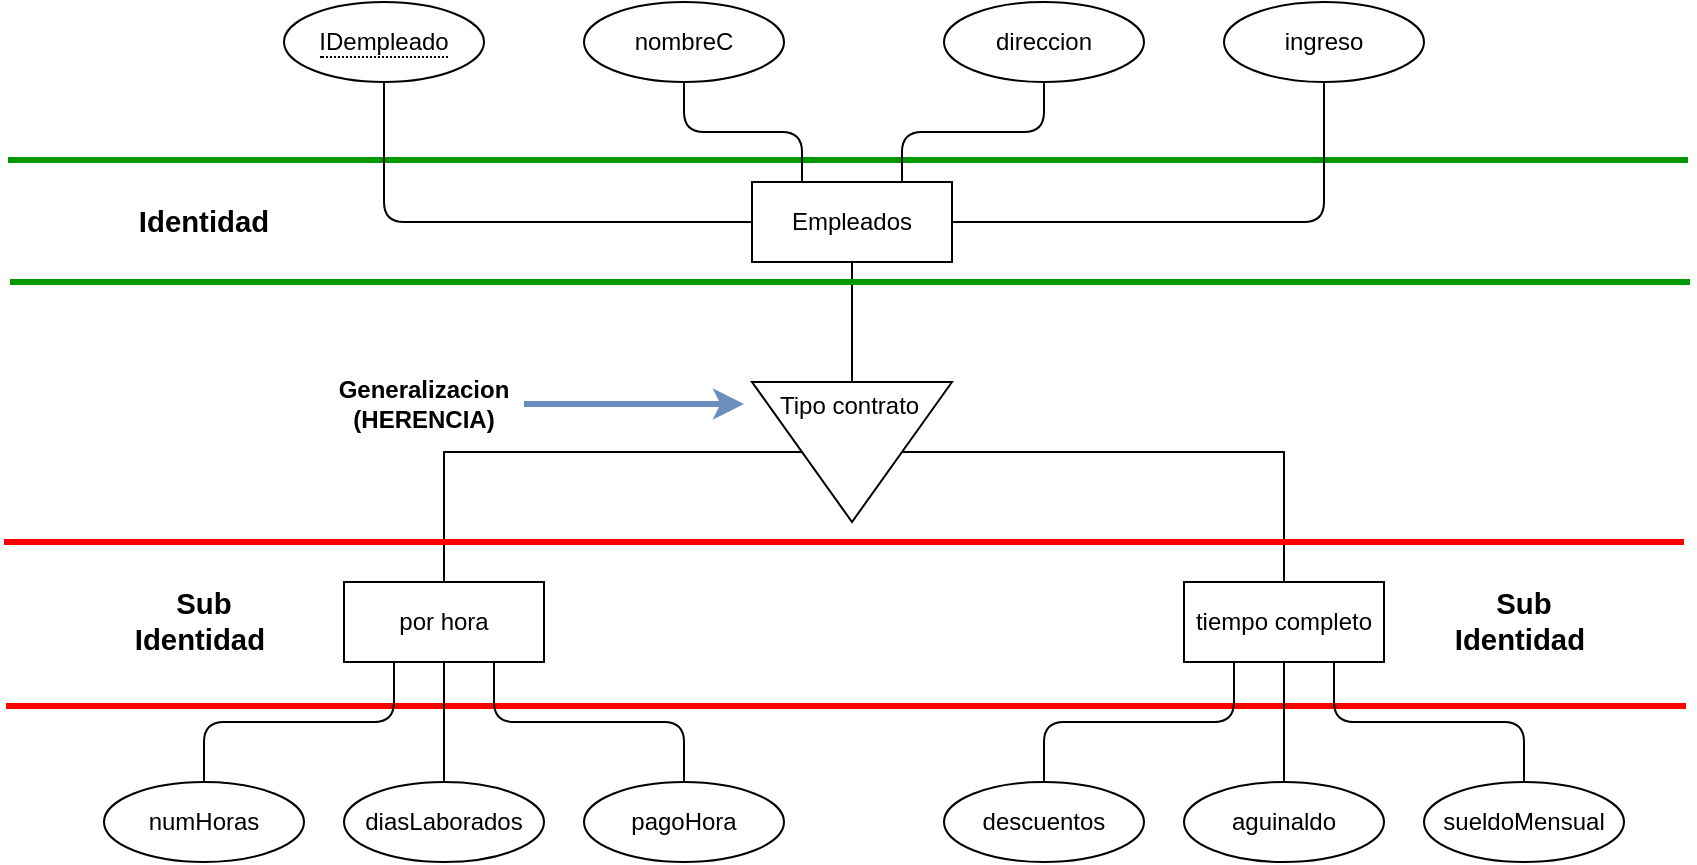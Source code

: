 <mxfile version="20.4.0" type="github">
  <diagram id="vJAraZFF68V8h8IMcfnL" name="Página-1">
    <mxGraphModel dx="1695" dy="492" grid="1" gridSize="10" guides="1" tooltips="1" connect="1" arrows="1" fold="1" page="1" pageScale="1" pageWidth="827" pageHeight="1169" math="0" shadow="0">
      <root>
        <mxCell id="0" />
        <mxCell id="1" parent="0" />
        <object label="" tipo_pagos="" id="a2c6v_hwZqpkNo-zzcoa-1">
          <mxCell style="verticalLabelPosition=bottom;verticalAlign=top;html=1;shape=mxgraph.basic.acute_triangle;dx=0.5;rotation=-180;" parent="1" vertex="1">
            <mxGeometry x="364" y="510" width="100" height="70" as="geometry" />
          </mxCell>
        </object>
        <mxCell id="a2c6v_hwZqpkNo-zzcoa-2" value="Empleados" style="whiteSpace=wrap;html=1;align=center;" parent="1" vertex="1">
          <mxGeometry x="364" y="410" width="100" height="40" as="geometry" />
        </mxCell>
        <mxCell id="a2c6v_hwZqpkNo-zzcoa-3" value="por hora" style="whiteSpace=wrap;html=1;align=center;" parent="1" vertex="1">
          <mxGeometry x="160" y="610" width="100" height="40" as="geometry" />
        </mxCell>
        <mxCell id="a2c6v_hwZqpkNo-zzcoa-14" value="&lt;span style=&quot;border-bottom: 1px dotted&quot;&gt;IDempleado&lt;/span&gt;" style="ellipse;whiteSpace=wrap;html=1;align=center;" parent="1" vertex="1">
          <mxGeometry x="130" y="320" width="100" height="40" as="geometry" />
        </mxCell>
        <mxCell id="a2c6v_hwZqpkNo-zzcoa-17" value="numHoras" style="ellipse;whiteSpace=wrap;html=1;align=center;" parent="1" vertex="1">
          <mxGeometry x="40" y="710" width="100" height="40" as="geometry" />
        </mxCell>
        <mxCell id="a2c6v_hwZqpkNo-zzcoa-23" value="" style="endArrow=none;html=1;rounded=0;strokeColor=default;exitX=0.5;exitY=1;exitDx=0;exitDy=0;entryX=0.5;entryY=1;entryDx=0;entryDy=0;entryPerimeter=0;edgeStyle=orthogonalEdgeStyle;" parent="1" source="a2c6v_hwZqpkNo-zzcoa-2" target="a2c6v_hwZqpkNo-zzcoa-1" edge="1">
          <mxGeometry relative="1" as="geometry">
            <mxPoint x="340" y="520" as="sourcePoint" />
            <mxPoint x="500" y="520" as="targetPoint" />
          </mxGeometry>
        </mxCell>
        <mxCell id="a2c6v_hwZqpkNo-zzcoa-24" value="" style="endArrow=none;html=1;rounded=0;strokeColor=default;entryX=0;entryY=0;entryDx=75;entryDy=35;entryPerimeter=0;edgeStyle=orthogonalEdgeStyle;exitX=0.5;exitY=0;exitDx=0;exitDy=0;" parent="1" source="a2c6v_hwZqpkNo-zzcoa-3" target="a2c6v_hwZqpkNo-zzcoa-1" edge="1">
          <mxGeometry relative="1" as="geometry">
            <mxPoint x="210" y="530" as="sourcePoint" />
            <mxPoint x="424" y="520" as="targetPoint" />
            <Array as="points">
              <mxPoint x="210" y="545" />
            </Array>
          </mxGeometry>
        </mxCell>
        <mxCell id="a2c6v_hwZqpkNo-zzcoa-25" value="" style="endArrow=none;html=1;rounded=0;strokeColor=default;entryX=0;entryY=0;entryDx=25;entryDy=35;entryPerimeter=0;edgeStyle=orthogonalEdgeStyle;exitX=0.5;exitY=0;exitDx=0;exitDy=0;" parent="1" target="a2c6v_hwZqpkNo-zzcoa-1" edge="1">
          <mxGeometry relative="1" as="geometry">
            <mxPoint x="630" y="610" as="sourcePoint" />
            <mxPoint x="809" y="545" as="targetPoint" />
            <Array as="points">
              <mxPoint x="630" y="545" />
            </Array>
          </mxGeometry>
        </mxCell>
        <mxCell id="a2c6v_hwZqpkNo-zzcoa-27" value="Tipo contrato" style="text;strokeColor=none;fillColor=none;align=left;verticalAlign=middle;spacingLeft=4;spacingRight=4;overflow=hidden;points=[[0,0.5],[1,0.5]];portConstraint=eastwest;rotatable=0;" parent="1" vertex="1">
          <mxGeometry x="372" y="496" width="80" height="50" as="geometry" />
        </mxCell>
        <mxCell id="a2c6v_hwZqpkNo-zzcoa-29" value="&lt;b&gt;&lt;span style=&quot;font-size:11.0pt;&lt;br/&gt;line-height:107%;font-family:&amp;quot;Calibri&amp;quot;,sans-serif;mso-ascii-theme-font:minor-latin;&lt;br/&gt;mso-fareast-font-family:Calibri;mso-fareast-theme-font:minor-latin;mso-hansi-theme-font:&lt;br/&gt;minor-latin;mso-bidi-font-family:&amp;quot;Times New Roman&amp;quot;;mso-bidi-theme-font:minor-bidi;&lt;br/&gt;mso-ansi-language:ES-SV;mso-fareast-language:EN-US;mso-bidi-language:AR-SA&quot; lang=&quot;ES-SV&quot;&gt;&amp;nbsp;Identidad&amp;nbsp;&lt;/span&gt;&lt;/b&gt;" style="text;html=1;strokeColor=none;fillColor=none;align=center;verticalAlign=middle;whiteSpace=wrap;rounded=0;" parent="1" vertex="1">
          <mxGeometry x="60" y="415" width="60" height="30" as="geometry" />
        </mxCell>
        <mxCell id="a2c6v_hwZqpkNo-zzcoa-30" value="&lt;b&gt;&lt;span style=&quot;font-size:11.0pt;&lt;br/&gt;line-height:107%;font-family:&amp;quot;Calibri&amp;quot;,sans-serif;mso-ascii-theme-font:minor-latin;&lt;br/&gt;mso-fareast-font-family:Calibri;mso-fareast-theme-font:minor-latin;mso-hansi-theme-font:&lt;br/&gt;minor-latin;mso-bidi-font-family:&amp;quot;Times New Roman&amp;quot;;mso-bidi-theme-font:minor-bidi;&lt;br/&gt;mso-ansi-language:ES-SV;mso-fareast-language:EN-US;mso-bidi-language:AR-SA&quot; lang=&quot;ES-SV&quot;&gt;Sub&lt;br/&gt;Identidad&amp;nbsp;&lt;/span&gt;&lt;/b&gt;" style="text;html=1;strokeColor=none;fillColor=none;align=center;verticalAlign=middle;whiteSpace=wrap;rounded=0;" parent="1" vertex="1">
          <mxGeometry x="60" y="615" width="60" height="30" as="geometry" />
        </mxCell>
        <mxCell id="a2c6v_hwZqpkNo-zzcoa-31" value="&lt;b&gt;&lt;span style=&quot;font-size:11.0pt;&lt;br/&gt;line-height:107%;font-family:&amp;quot;Calibri&amp;quot;,sans-serif;mso-ascii-theme-font:minor-latin;&lt;br/&gt;mso-fareast-font-family:Calibri;mso-fareast-theme-font:minor-latin;mso-hansi-theme-font:&lt;br/&gt;minor-latin;mso-bidi-font-family:&amp;quot;Times New Roman&amp;quot;;mso-bidi-theme-font:minor-bidi;&lt;br/&gt;mso-ansi-language:ES-SV;mso-fareast-language:EN-US;mso-bidi-language:AR-SA&quot; lang=&quot;ES-SV&quot;&gt;Sub&lt;br/&gt;Identidad&amp;nbsp;&lt;/span&gt;&lt;/b&gt;" style="text;html=1;strokeColor=none;fillColor=none;align=center;verticalAlign=middle;whiteSpace=wrap;rounded=0;" parent="1" vertex="1">
          <mxGeometry x="720" y="615" width="60" height="30" as="geometry" />
        </mxCell>
        <mxCell id="a2c6v_hwZqpkNo-zzcoa-33" value="" style="endArrow=none;html=1;rounded=1;strokeColor=#FF0000;jumpSize=6;strokeWidth=3;" parent="1" edge="1">
          <mxGeometry width="50" height="50" relative="1" as="geometry">
            <mxPoint x="-10" y="590" as="sourcePoint" />
            <mxPoint x="830" y="590" as="targetPoint" />
          </mxGeometry>
        </mxCell>
        <mxCell id="a2c6v_hwZqpkNo-zzcoa-34" value="" style="endArrow=none;html=1;rounded=1;strokeColor=#FF0000;jumpSize=6;strokeWidth=3;" parent="1" edge="1">
          <mxGeometry width="50" height="50" relative="1" as="geometry">
            <mxPoint x="-9" y="672" as="sourcePoint" />
            <mxPoint x="831" y="672" as="targetPoint" />
          </mxGeometry>
        </mxCell>
        <mxCell id="a2c6v_hwZqpkNo-zzcoa-35" value="" style="endArrow=none;html=1;rounded=1;strokeColor=#009900;jumpSize=6;strokeWidth=3;" parent="1" edge="1">
          <mxGeometry width="50" height="50" relative="1" as="geometry">
            <mxPoint x="-8" y="399" as="sourcePoint" />
            <mxPoint x="832" y="399" as="targetPoint" />
          </mxGeometry>
        </mxCell>
        <mxCell id="a2c6v_hwZqpkNo-zzcoa-36" value="" style="endArrow=none;html=1;rounded=1;strokeColor=#009900;jumpSize=6;strokeWidth=3;" parent="1" edge="1">
          <mxGeometry width="50" height="50" relative="1" as="geometry">
            <mxPoint x="-7" y="460" as="sourcePoint" />
            <mxPoint x="833" y="460" as="targetPoint" />
          </mxGeometry>
        </mxCell>
        <mxCell id="a2c6v_hwZqpkNo-zzcoa-39" style="edgeStyle=orthogonalEdgeStyle;rounded=1;jumpSize=6;orthogonalLoop=1;jettySize=auto;html=1;strokeColor=#6c8ebf;strokeWidth=3;fillColor=#dae8fc;" parent="1" edge="1">
          <mxGeometry relative="1" as="geometry">
            <mxPoint x="360" y="521" as="targetPoint" />
            <mxPoint x="250" y="521" as="sourcePoint" />
          </mxGeometry>
        </mxCell>
        <mxCell id="a2c6v_hwZqpkNo-zzcoa-37" value="&lt;b&gt;&lt;span lang=&quot;ES-SV&quot;&gt;Generalizacion&lt;br&gt;(HERENCIA)&lt;br&gt;&lt;/span&gt;&lt;/b&gt;" style="text;html=1;strokeColor=none;fillColor=none;align=center;verticalAlign=middle;whiteSpace=wrap;rounded=0;" parent="1" vertex="1">
          <mxGeometry x="170" y="506" width="60" height="30" as="geometry" />
        </mxCell>
        <mxCell id="a2c6v_hwZqpkNo-zzcoa-41" value="" style="endArrow=none;html=1;rounded=1;strokeColor=default;strokeWidth=1;jumpSize=6;exitX=0.5;exitY=0;exitDx=0;exitDy=0;entryX=0.25;entryY=1;entryDx=0;entryDy=0;edgeStyle=orthogonalEdgeStyle;" parent="1" source="a2c6v_hwZqpkNo-zzcoa-17" target="a2c6v_hwZqpkNo-zzcoa-3" edge="1">
          <mxGeometry width="50" height="50" relative="1" as="geometry">
            <mxPoint x="350" y="500" as="sourcePoint" />
            <mxPoint x="400" y="450" as="targetPoint" />
          </mxGeometry>
        </mxCell>
        <mxCell id="a2c6v_hwZqpkNo-zzcoa-42" value="" style="endArrow=none;html=1;rounded=1;strokeColor=default;strokeWidth=1;jumpSize=6;exitX=0.5;exitY=0;exitDx=0;exitDy=0;entryX=0.5;entryY=1;entryDx=0;entryDy=0;" parent="1" target="a2c6v_hwZqpkNo-zzcoa-3" edge="1">
          <mxGeometry width="50" height="50" relative="1" as="geometry">
            <mxPoint x="210" y="710" as="sourcePoint" />
            <mxPoint x="215" y="650" as="targetPoint" />
          </mxGeometry>
        </mxCell>
        <mxCell id="a2c6v_hwZqpkNo-zzcoa-43" value="" style="endArrow=none;html=1;rounded=1;strokeColor=default;strokeWidth=1;jumpSize=6;exitX=0.5;exitY=0;exitDx=0;exitDy=0;entryX=0.75;entryY=1;entryDx=0;entryDy=0;edgeStyle=orthogonalEdgeStyle;" parent="1" target="a2c6v_hwZqpkNo-zzcoa-3" edge="1">
          <mxGeometry width="50" height="50" relative="1" as="geometry">
            <mxPoint x="330" y="710" as="sourcePoint" />
            <mxPoint x="225" y="660" as="targetPoint" />
            <Array as="points">
              <mxPoint x="330" y="680" />
              <mxPoint x="235" y="680" />
            </Array>
          </mxGeometry>
        </mxCell>
        <mxCell id="a2c6v_hwZqpkNo-zzcoa-44" value="tiempo completo" style="whiteSpace=wrap;html=1;align=center;" parent="1" vertex="1">
          <mxGeometry x="580" y="610" width="100" height="40" as="geometry" />
        </mxCell>
        <mxCell id="a2c6v_hwZqpkNo-zzcoa-48" value="" style="endArrow=none;html=1;rounded=1;strokeColor=default;strokeWidth=1;jumpSize=6;exitX=0.5;exitY=0;exitDx=0;exitDy=0;entryX=0.25;entryY=1;entryDx=0;entryDy=0;edgeStyle=orthogonalEdgeStyle;" parent="1" target="a2c6v_hwZqpkNo-zzcoa-44" edge="1">
          <mxGeometry width="50" height="50" relative="1" as="geometry">
            <mxPoint x="510" y="710" as="sourcePoint" />
            <mxPoint x="820" y="450" as="targetPoint" />
            <Array as="points">
              <mxPoint x="510" y="680" />
              <mxPoint x="605" y="680" />
            </Array>
          </mxGeometry>
        </mxCell>
        <mxCell id="a2c6v_hwZqpkNo-zzcoa-49" value="" style="endArrow=none;html=1;rounded=1;strokeColor=default;strokeWidth=1;jumpSize=6;exitX=0.5;exitY=0;exitDx=0;exitDy=0;entryX=0.5;entryY=1;entryDx=0;entryDy=0;" parent="1" target="a2c6v_hwZqpkNo-zzcoa-44" edge="1">
          <mxGeometry width="50" height="50" relative="1" as="geometry">
            <mxPoint x="630" y="710" as="sourcePoint" />
            <mxPoint x="635" y="650" as="targetPoint" />
          </mxGeometry>
        </mxCell>
        <mxCell id="a2c6v_hwZqpkNo-zzcoa-50" value="" style="endArrow=none;html=1;rounded=1;strokeColor=default;strokeWidth=1;jumpSize=6;exitX=0.5;exitY=0;exitDx=0;exitDy=0;entryX=0.75;entryY=1;entryDx=0;entryDy=0;edgeStyle=orthogonalEdgeStyle;" parent="1" target="a2c6v_hwZqpkNo-zzcoa-44" edge="1">
          <mxGeometry width="50" height="50" relative="1" as="geometry">
            <mxPoint x="750" y="710" as="sourcePoint" />
            <mxPoint x="645" y="660" as="targetPoint" />
            <Array as="points">
              <mxPoint x="750" y="680" />
              <mxPoint x="655" y="680" />
            </Array>
          </mxGeometry>
        </mxCell>
        <mxCell id="a2c6v_hwZqpkNo-zzcoa-51" value="diasLaborados" style="ellipse;whiteSpace=wrap;html=1;align=center;" parent="1" vertex="1">
          <mxGeometry x="160" y="710" width="100" height="40" as="geometry" />
        </mxCell>
        <mxCell id="a2c6v_hwZqpkNo-zzcoa-52" value="pagoHora" style="ellipse;whiteSpace=wrap;html=1;align=center;" parent="1" vertex="1">
          <mxGeometry x="280" y="710" width="100" height="40" as="geometry" />
        </mxCell>
        <mxCell id="a2c6v_hwZqpkNo-zzcoa-53" value="descuentos" style="ellipse;whiteSpace=wrap;html=1;align=center;" parent="1" vertex="1">
          <mxGeometry x="460" y="710" width="100" height="40" as="geometry" />
        </mxCell>
        <mxCell id="a2c6v_hwZqpkNo-zzcoa-54" value="aguinaldo" style="ellipse;whiteSpace=wrap;html=1;align=center;" parent="1" vertex="1">
          <mxGeometry x="580" y="710" width="100" height="40" as="geometry" />
        </mxCell>
        <mxCell id="a2c6v_hwZqpkNo-zzcoa-55" value="sueldoMensual" style="ellipse;whiteSpace=wrap;html=1;align=center;" parent="1" vertex="1">
          <mxGeometry x="700" y="710" width="100" height="40" as="geometry" />
        </mxCell>
        <mxCell id="a2c6v_hwZqpkNo-zzcoa-56" value="nombreC" style="ellipse;whiteSpace=wrap;html=1;align=center;" parent="1" vertex="1">
          <mxGeometry x="280" y="320" width="100" height="40" as="geometry" />
        </mxCell>
        <mxCell id="a2c6v_hwZqpkNo-zzcoa-57" value="direccion" style="ellipse;whiteSpace=wrap;html=1;align=center;" parent="1" vertex="1">
          <mxGeometry x="460" y="320" width="100" height="40" as="geometry" />
        </mxCell>
        <mxCell id="a2c6v_hwZqpkNo-zzcoa-58" value="ingreso" style="ellipse;whiteSpace=wrap;html=1;align=center;" parent="1" vertex="1">
          <mxGeometry x="600" y="320" width="100" height="40" as="geometry" />
        </mxCell>
        <mxCell id="a2c6v_hwZqpkNo-zzcoa-59" value="" style="endArrow=none;html=1;rounded=1;strokeColor=default;strokeWidth=1;jumpSize=6;exitX=0.5;exitY=1;exitDx=0;exitDy=0;entryX=0;entryY=0.5;entryDx=0;entryDy=0;edgeStyle=orthogonalEdgeStyle;" parent="1" source="a2c6v_hwZqpkNo-zzcoa-14" target="a2c6v_hwZqpkNo-zzcoa-2" edge="1">
          <mxGeometry relative="1" as="geometry">
            <mxPoint x="300" y="580" as="sourcePoint" />
            <mxPoint x="460" y="580" as="targetPoint" />
            <Array as="points">
              <mxPoint x="180" y="430" />
            </Array>
          </mxGeometry>
        </mxCell>
        <mxCell id="a2c6v_hwZqpkNo-zzcoa-61" value="" style="endArrow=none;html=1;rounded=1;strokeColor=default;strokeWidth=1;jumpSize=6;exitX=0.5;exitY=1;exitDx=0;exitDy=0;entryX=0.25;entryY=0;entryDx=0;entryDy=0;edgeStyle=orthogonalEdgeStyle;" parent="1" source="a2c6v_hwZqpkNo-zzcoa-56" target="a2c6v_hwZqpkNo-zzcoa-2" edge="1">
          <mxGeometry relative="1" as="geometry">
            <mxPoint x="322" y="370" as="sourcePoint" />
            <mxPoint x="470" y="395" as="targetPoint" />
          </mxGeometry>
        </mxCell>
        <mxCell id="a2c6v_hwZqpkNo-zzcoa-63" value="" style="endArrow=none;html=1;rounded=1;strokeColor=default;strokeWidth=1;jumpSize=6;exitX=0.75;exitY=0;exitDx=0;exitDy=0;entryX=0.5;entryY=1;entryDx=0;entryDy=0;edgeStyle=orthogonalEdgeStyle;" parent="1" source="a2c6v_hwZqpkNo-zzcoa-2" target="a2c6v_hwZqpkNo-zzcoa-57" edge="1">
          <mxGeometry relative="1" as="geometry">
            <mxPoint x="300" y="580" as="sourcePoint" />
            <mxPoint x="460" y="580" as="targetPoint" />
          </mxGeometry>
        </mxCell>
        <mxCell id="a2c6v_hwZqpkNo-zzcoa-64" value="" style="endArrow=none;html=1;rounded=1;strokeColor=default;strokeWidth=1;jumpSize=6;exitX=1;exitY=0.5;exitDx=0;exitDy=0;entryX=0.5;entryY=1;entryDx=0;entryDy=0;edgeStyle=orthogonalEdgeStyle;" parent="1" source="a2c6v_hwZqpkNo-zzcoa-2" target="a2c6v_hwZqpkNo-zzcoa-58" edge="1">
          <mxGeometry relative="1" as="geometry">
            <mxPoint x="464" y="410" as="sourcePoint" />
            <mxPoint x="535" y="360" as="targetPoint" />
          </mxGeometry>
        </mxCell>
      </root>
    </mxGraphModel>
  </diagram>
</mxfile>
